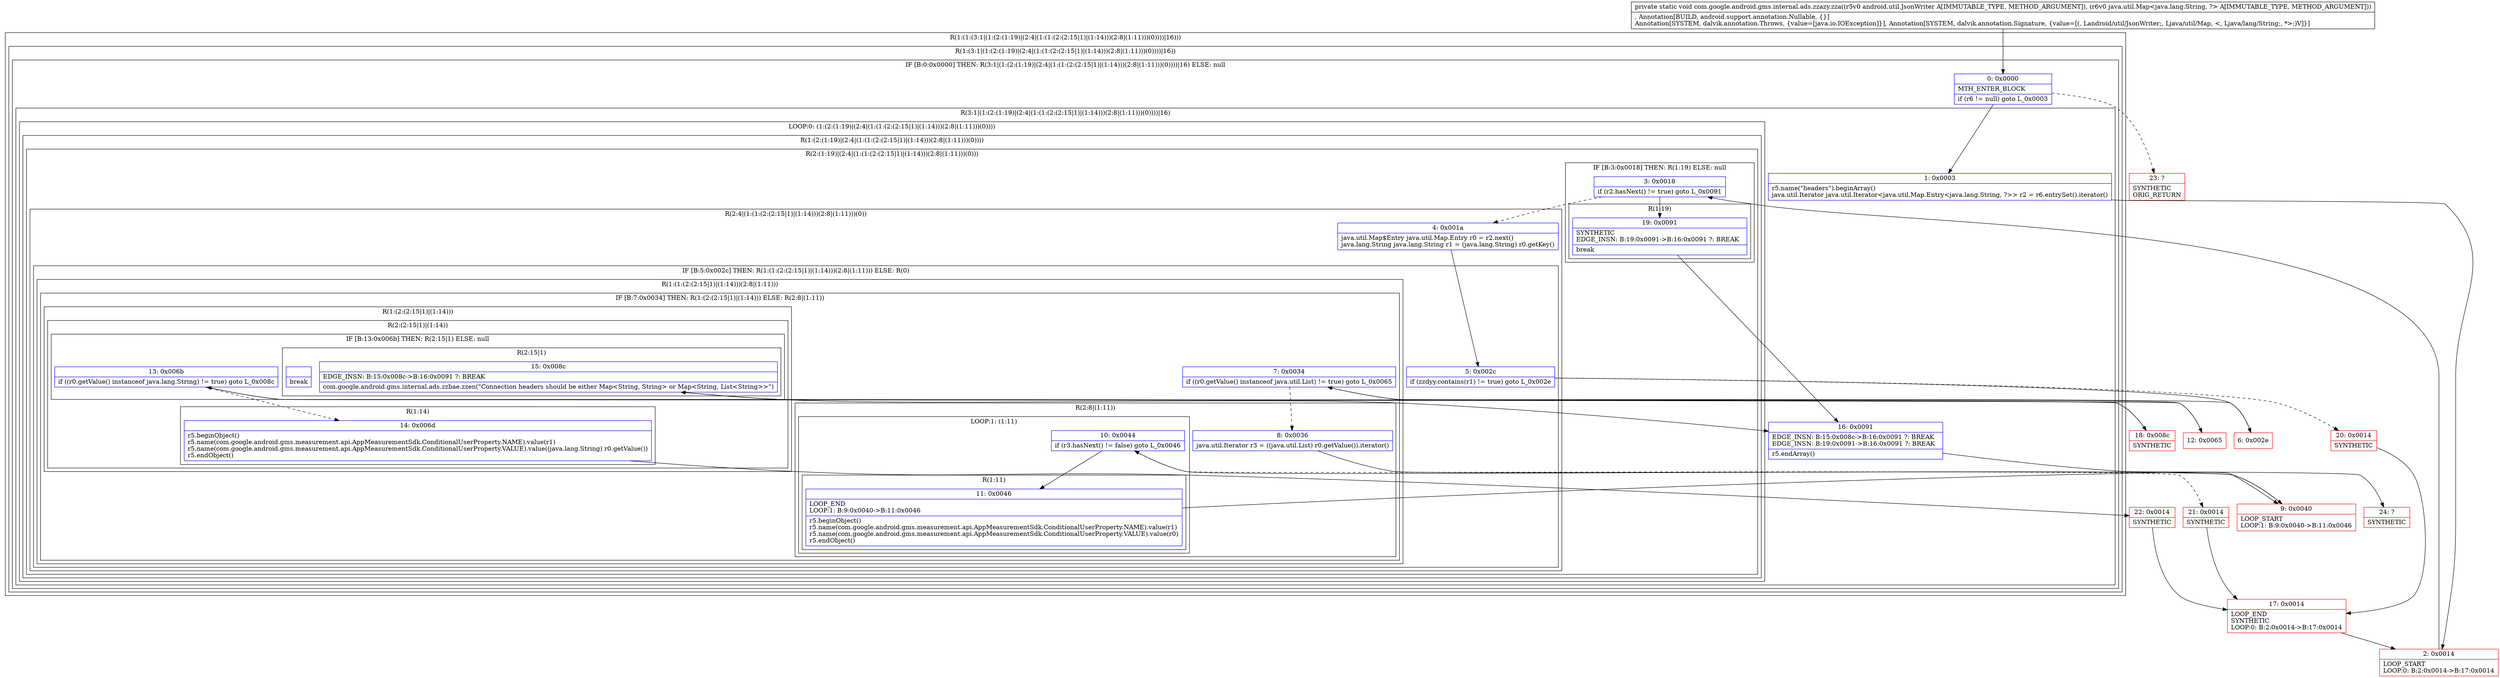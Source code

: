 digraph "CFG forcom.google.android.gms.internal.ads.zzazy.zza(Landroid\/util\/JsonWriter;Ljava\/util\/Map;)V" {
subgraph cluster_Region_705690068 {
label = "R(1:(1:(3:1|(1:(2:(1:19)|(2:4|(1:(1:(2:(2:15|1)|(1:14)))(2:8|(1:11)))(0))))|16)))";
node [shape=record,color=blue];
subgraph cluster_Region_428151604 {
label = "R(1:(3:1|(1:(2:(1:19)|(2:4|(1:(1:(2:(2:15|1)|(1:14)))(2:8|(1:11)))(0))))|16))";
node [shape=record,color=blue];
subgraph cluster_IfRegion_1722743386 {
label = "IF [B:0:0x0000] THEN: R(3:1|(1:(2:(1:19)|(2:4|(1:(1:(2:(2:15|1)|(1:14)))(2:8|(1:11)))(0))))|16) ELSE: null";
node [shape=record,color=blue];
Node_0 [shape=record,label="{0\:\ 0x0000|MTH_ENTER_BLOCK\l|if (r6 != null) goto L_0x0003\l}"];
subgraph cluster_Region_283384572 {
label = "R(3:1|(1:(2:(1:19)|(2:4|(1:(1:(2:(2:15|1)|(1:14)))(2:8|(1:11)))(0))))|16)";
node [shape=record,color=blue];
Node_1 [shape=record,label="{1\:\ 0x0003|r5.name(\"headers\").beginArray()\ljava.util.Iterator java.util.Iterator\<java.util.Map.Entry\<java.lang.String, ?\>\> r2 = r6.entrySet().iterator()\l}"];
subgraph cluster_LoopRegion_1045919178 {
label = "LOOP:0: (1:(2:(1:19)|(2:4|(1:(1:(2:(2:15|1)|(1:14)))(2:8|(1:11)))(0))))";
node [shape=record,color=blue];
subgraph cluster_Region_1808005773 {
label = "R(1:(2:(1:19)|(2:4|(1:(1:(2:(2:15|1)|(1:14)))(2:8|(1:11)))(0))))";
node [shape=record,color=blue];
subgraph cluster_Region_1525565554 {
label = "R(2:(1:19)|(2:4|(1:(1:(2:(2:15|1)|(1:14)))(2:8|(1:11)))(0)))";
node [shape=record,color=blue];
subgraph cluster_IfRegion_2028412197 {
label = "IF [B:3:0x0018] THEN: R(1:19) ELSE: null";
node [shape=record,color=blue];
Node_3 [shape=record,label="{3\:\ 0x0018|if (r2.hasNext() != true) goto L_0x0091\l}"];
subgraph cluster_Region_1266877791 {
label = "R(1:19)";
node [shape=record,color=blue];
Node_19 [shape=record,label="{19\:\ 0x0091|SYNTHETIC\lEDGE_INSN: B:19:0x0091\-\>B:16:0x0091 ?: BREAK  \l|break\l}"];
}
}
subgraph cluster_Region_912939630 {
label = "R(2:4|(1:(1:(2:(2:15|1)|(1:14)))(2:8|(1:11)))(0))";
node [shape=record,color=blue];
Node_4 [shape=record,label="{4\:\ 0x001a|java.util.Map$Entry java.util.Map.Entry r0 = r2.next()\ljava.lang.String java.lang.String r1 = (java.lang.String) r0.getKey()\l}"];
subgraph cluster_IfRegion_1421494976 {
label = "IF [B:5:0x002c] THEN: R(1:(1:(2:(2:15|1)|(1:14)))(2:8|(1:11))) ELSE: R(0)";
node [shape=record,color=blue];
Node_5 [shape=record,label="{5\:\ 0x002c|if (zzdyy.contains(r1) != true) goto L_0x002e\l}"];
subgraph cluster_Region_1316995264 {
label = "R(1:(1:(2:(2:15|1)|(1:14)))(2:8|(1:11)))";
node [shape=record,color=blue];
subgraph cluster_IfRegion_594020640 {
label = "IF [B:7:0x0034] THEN: R(1:(2:(2:15|1)|(1:14))) ELSE: R(2:8|(1:11))";
node [shape=record,color=blue];
Node_7 [shape=record,label="{7\:\ 0x0034|if ((r0.getValue() instanceof java.util.List) != true) goto L_0x0065\l}"];
subgraph cluster_Region_983325712 {
label = "R(1:(2:(2:15|1)|(1:14)))";
node [shape=record,color=blue];
subgraph cluster_Region_312028905 {
label = "R(2:(2:15|1)|(1:14))";
node [shape=record,color=blue];
subgraph cluster_IfRegion_325833803 {
label = "IF [B:13:0x006b] THEN: R(2:15|1) ELSE: null";
node [shape=record,color=blue];
Node_13 [shape=record,label="{13\:\ 0x006b|if ((r0.getValue() instanceof java.lang.String) != true) goto L_0x008c\l}"];
subgraph cluster_Region_1105422360 {
label = "R(2:15|1)";
node [shape=record,color=blue];
Node_15 [shape=record,label="{15\:\ 0x008c|EDGE_INSN: B:15:0x008c\-\>B:16:0x0091 ?: BREAK  \l|com.google.android.gms.internal.ads.zzbae.zzen(\"Connection headers should be either Map\<String, String\> or Map\<String, List\<String\>\>\")\l}"];
Node_InsnContainer_1907022116 [shape=record,label="{|break\l}"];
}
}
subgraph cluster_Region_1403387190 {
label = "R(1:14)";
node [shape=record,color=blue];
Node_14 [shape=record,label="{14\:\ 0x006d|r5.beginObject()\lr5.name(com.google.android.gms.measurement.api.AppMeasurementSdk.ConditionalUserProperty.NAME).value(r1)\lr5.name(com.google.android.gms.measurement.api.AppMeasurementSdk.ConditionalUserProperty.VALUE).value((java.lang.String) r0.getValue())\lr5.endObject()\l}"];
}
}
}
subgraph cluster_Region_930636806 {
label = "R(2:8|(1:11))";
node [shape=record,color=blue];
Node_8 [shape=record,label="{8\:\ 0x0036|java.util.Iterator r3 = ((java.util.List) r0.getValue()).iterator()\l}"];
subgraph cluster_LoopRegion_688814045 {
label = "LOOP:1: (1:11)";
node [shape=record,color=blue];
Node_10 [shape=record,label="{10\:\ 0x0044|if (r3.hasNext() != false) goto L_0x0046\l}"];
subgraph cluster_Region_431887760 {
label = "R(1:11)";
node [shape=record,color=blue];
Node_11 [shape=record,label="{11\:\ 0x0046|LOOP_END\lLOOP:1: B:9:0x0040\-\>B:11:0x0046\l|r5.beginObject()\lr5.name(com.google.android.gms.measurement.api.AppMeasurementSdk.ConditionalUserProperty.NAME).value(r1)\lr5.name(com.google.android.gms.measurement.api.AppMeasurementSdk.ConditionalUserProperty.VALUE).value(r0)\lr5.endObject()\l}"];
}
}
}
}
}
subgraph cluster_Region_1924917875 {
label = "R(0)";
node [shape=record,color=blue];
}
}
}
}
}
}
Node_16 [shape=record,label="{16\:\ 0x0091|EDGE_INSN: B:15:0x008c\-\>B:16:0x0091 ?: BREAK  \lEDGE_INSN: B:19:0x0091\-\>B:16:0x0091 ?: BREAK  \l|r5.endArray()\l}"];
}
}
}
}
Node_2 [shape=record,color=red,label="{2\:\ 0x0014|LOOP_START\lLOOP:0: B:2:0x0014\-\>B:17:0x0014\l}"];
Node_6 [shape=record,color=red,label="{6\:\ 0x002e}"];
Node_9 [shape=record,color=red,label="{9\:\ 0x0040|LOOP_START\lLOOP:1: B:9:0x0040\-\>B:11:0x0046\l}"];
Node_12 [shape=record,color=red,label="{12\:\ 0x0065}"];
Node_17 [shape=record,color=red,label="{17\:\ 0x0014|LOOP_END\lSYNTHETIC\lLOOP:0: B:2:0x0014\-\>B:17:0x0014\l}"];
Node_18 [shape=record,color=red,label="{18\:\ 0x008c|SYNTHETIC\l}"];
Node_20 [shape=record,color=red,label="{20\:\ 0x0014|SYNTHETIC\l}"];
Node_21 [shape=record,color=red,label="{21\:\ 0x0014|SYNTHETIC\l}"];
Node_22 [shape=record,color=red,label="{22\:\ 0x0014|SYNTHETIC\l}"];
Node_23 [shape=record,color=red,label="{23\:\ ?|SYNTHETIC\lORIG_RETURN\l}"];
Node_24 [shape=record,color=red,label="{24\:\ ?|SYNTHETIC\l}"];
MethodNode[shape=record,label="{private static void com.google.android.gms.internal.ads.zzazy.zza((r5v0 android.util.JsonWriter A[IMMUTABLE_TYPE, METHOD_ARGUMENT]), (r6v0 java.util.Map\<java.lang.String, ?\> A[IMMUTABLE_TYPE, METHOD_ARGUMENT]))  | , Annotation[BUILD, android.support.annotation.Nullable, \{\}]\lAnnotation[SYSTEM, dalvik.annotation.Throws, \{value=[java.io.IOException]\}], Annotation[SYSTEM, dalvik.annotation.Signature, \{value=[(, Landroid\/util\/JsonWriter;, Ljava\/util\/Map, \<, Ljava\/lang\/String;, *\>;)V]\}]\l}"];
MethodNode -> Node_0;
Node_0 -> Node_1;
Node_0 -> Node_23[style=dashed];
Node_1 -> Node_2;
Node_3 -> Node_4[style=dashed];
Node_3 -> Node_19;
Node_19 -> Node_16;
Node_4 -> Node_5;
Node_5 -> Node_6;
Node_5 -> Node_20[style=dashed];
Node_7 -> Node_8[style=dashed];
Node_7 -> Node_12;
Node_13 -> Node_14[style=dashed];
Node_13 -> Node_18;
Node_15 -> Node_16;
Node_14 -> Node_22;
Node_8 -> Node_9;
Node_10 -> Node_11;
Node_10 -> Node_21[style=dashed];
Node_11 -> Node_9;
Node_16 -> Node_24;
Node_2 -> Node_3;
Node_6 -> Node_7;
Node_9 -> Node_10;
Node_12 -> Node_13;
Node_17 -> Node_2;
Node_18 -> Node_15;
Node_20 -> Node_17;
Node_21 -> Node_17;
Node_22 -> Node_17;
}

